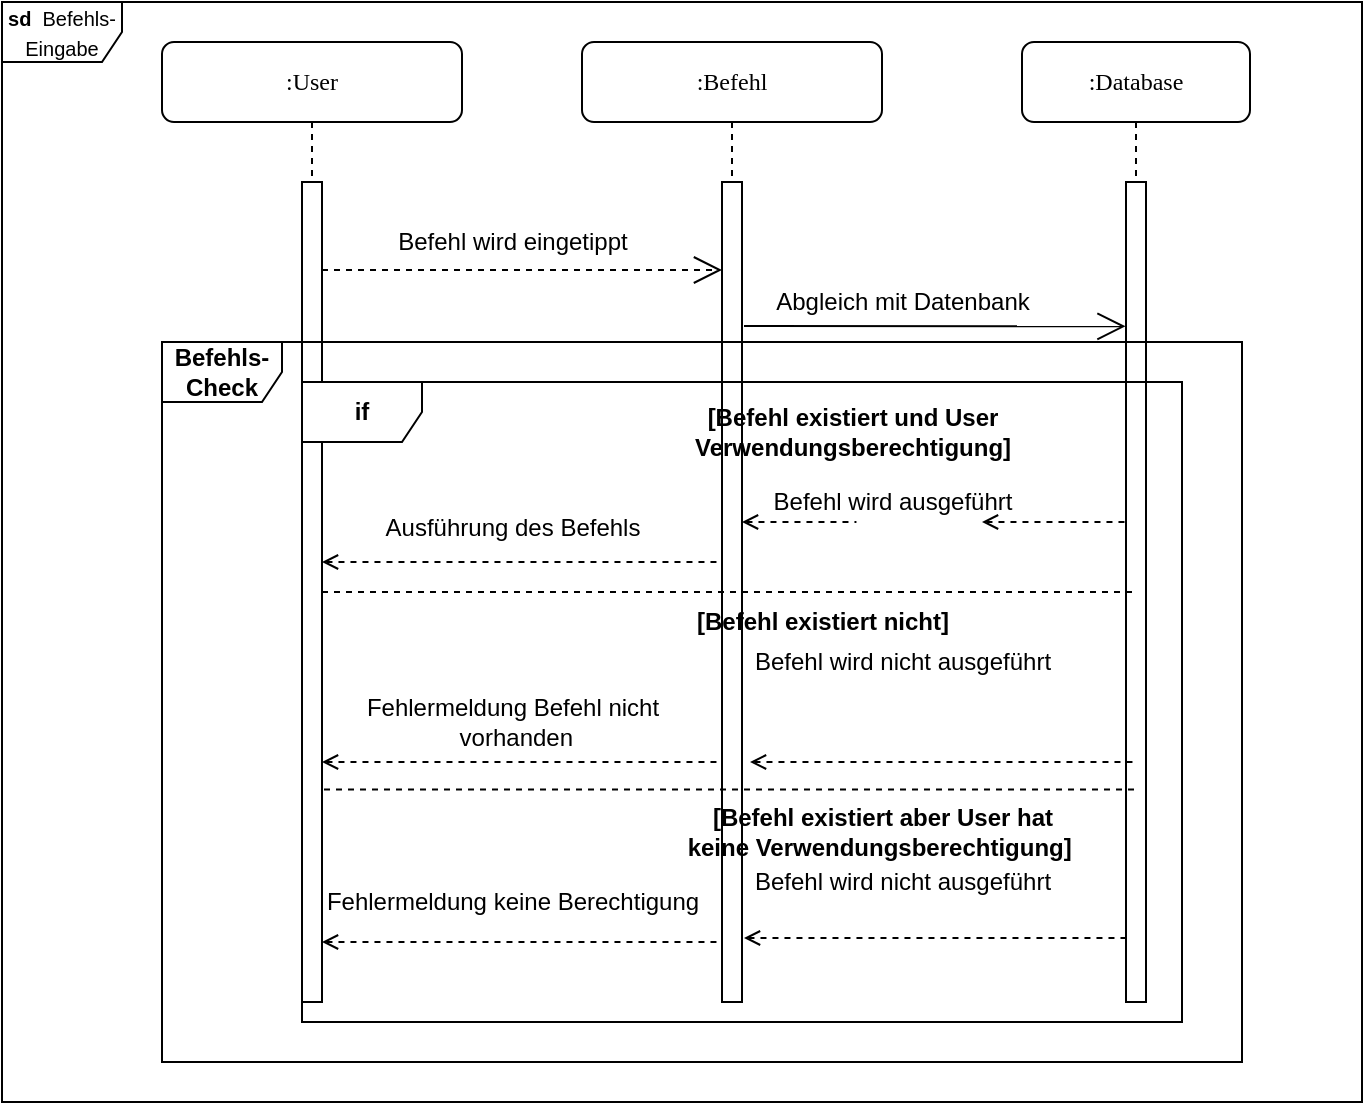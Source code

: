 <mxfile version="12.9.14" type="github"><diagram name="Spiel" id="13e1069c-82ec-6db2-03f1-153e76fe0fe0"><mxGraphModel dx="746" dy="471" grid="1" gridSize="10" guides="1" tooltips="1" connect="1" arrows="1" fold="1" page="1" pageScale="1" pageWidth="1100" pageHeight="850" background="#ffffff" math="0" shadow="0"><root><mxCell id="0"/><mxCell id="1" parent="0"/><mxCell id="7baba1c4bc27f4b0-2" value=":User" style="shape=umlLifeline;perimeter=lifelinePerimeter;whiteSpace=wrap;html=1;container=1;collapsible=0;recursiveResize=0;outlineConnect=0;rounded=1;shadow=0;comic=0;labelBackgroundColor=none;strokeWidth=1;fontFamily=Verdana;fontSize=12;align=center;" parent="1" vertex="1"><mxGeometry x="240" y="70" width="150" height="480" as="geometry"/></mxCell><mxCell id="7baba1c4bc27f4b0-10" value="" style="html=1;points=[];perimeter=orthogonalPerimeter;rounded=0;shadow=0;comic=0;labelBackgroundColor=none;strokeWidth=1;fontFamily=Verdana;fontSize=12;align=center;" parent="7baba1c4bc27f4b0-2" vertex="1"><mxGeometry x="70" y="70" width="10" height="410" as="geometry"/></mxCell><mxCell id="lyvwP952HS7BT2VUgQQ0-14" value="Ausführung des Befehls&lt;br&gt;" style="text;html=1;align=center;verticalAlign=middle;resizable=0;points=[];autosize=1;" parent="7baba1c4bc27f4b0-2" vertex="1"><mxGeometry x="105" y="233" width="140" height="20" as="geometry"/></mxCell><mxCell id="7baba1c4bc27f4b0-3" value=":Befehl" style="shape=umlLifeline;perimeter=lifelinePerimeter;whiteSpace=wrap;html=1;container=1;collapsible=0;recursiveResize=0;outlineConnect=0;rounded=1;shadow=0;comic=0;labelBackgroundColor=none;strokeWidth=1;fontFamily=Verdana;fontSize=12;align=center;" parent="1" vertex="1"><mxGeometry x="450" y="70" width="150" height="480" as="geometry"/></mxCell><mxCell id="7baba1c4bc27f4b0-13" value="" style="html=1;points=[];perimeter=orthogonalPerimeter;rounded=0;shadow=0;comic=0;labelBackgroundColor=none;strokeWidth=1;fontFamily=Verdana;fontSize=12;align=center;" parent="7baba1c4bc27f4b0-3" vertex="1"><mxGeometry x="70" y="70" width="10" height="410" as="geometry"/></mxCell><mxCell id="lyvwP952HS7BT2VUgQQ0-10" value="Befehl wird nicht ausgeführt" style="text;html=1;align=center;verticalAlign=middle;resizable=0;points=[];autosize=1;" parent="7baba1c4bc27f4b0-3" vertex="1"><mxGeometry x="80" y="300" width="160" height="20" as="geometry"/></mxCell><mxCell id="7baba1c4bc27f4b0-4" value=":Database" style="shape=umlLifeline;perimeter=lifelinePerimeter;whiteSpace=wrap;html=1;container=1;collapsible=0;recursiveResize=0;outlineConnect=0;rounded=1;shadow=0;comic=0;labelBackgroundColor=none;strokeWidth=1;fontFamily=Verdana;fontSize=12;align=center;" parent="1" vertex="1"><mxGeometry x="670" y="70" width="114" height="480" as="geometry"/></mxCell><mxCell id="7baba1c4bc27f4b0-16" value="" style="html=1;points=[];perimeter=orthogonalPerimeter;rounded=0;shadow=0;comic=0;labelBackgroundColor=none;strokeWidth=1;fontFamily=Verdana;fontSize=12;align=center;" parent="7baba1c4bc27f4b0-4" vertex="1"><mxGeometry x="52" y="70" width="10" height="410" as="geometry"/></mxCell><mxCell id="lyvwP952HS7BT2VUgQQ0-1" value="" style="endArrow=open;endSize=12;dashed=1;html=1;" parent="1" edge="1"><mxGeometry width="160" relative="1" as="geometry"><mxPoint x="320" y="184" as="sourcePoint"/><mxPoint x="520" y="184" as="targetPoint"/></mxGeometry></mxCell><mxCell id="lyvwP952HS7BT2VUgQQ0-2" value="Befehl wird eingetippt" style="text;html=1;align=center;verticalAlign=middle;resizable=0;points=[];autosize=1;" parent="1" vertex="1"><mxGeometry x="350" y="160" width="130" height="20" as="geometry"/></mxCell><mxCell id="lyvwP952HS7BT2VUgQQ0-6" value="&lt;b&gt;[Befehl existiert aber User hat&lt;br&gt;keine Verwendungsberechtigung]&amp;nbsp;&lt;/b&gt;" style="text;html=1;align=center;verticalAlign=middle;resizable=0;points=[];autosize=1;" parent="1" vertex="1"><mxGeometry x="495" y="450" width="210" height="30" as="geometry"/></mxCell><mxCell id="lyvwP952HS7BT2VUgQQ0-7" value="Abgleich mit Datenbank" style="text;html=1;align=center;verticalAlign=middle;resizable=0;points=[];autosize=1;" parent="1" vertex="1"><mxGeometry x="540" y="190" width="140" height="20" as="geometry"/></mxCell><mxCell id="lyvwP952HS7BT2VUgQQ0-4" value="&lt;b&gt;[Befehl existiert und User &lt;br&gt;Verwendungsberechtigung]&lt;/b&gt;" style="text;html=1;align=center;verticalAlign=middle;resizable=0;points=[];autosize=1;" parent="1" vertex="1"><mxGeometry x="500" y="250" width="170" height="30" as="geometry"/></mxCell><mxCell id="lyvwP952HS7BT2VUgQQ0-5" value="&lt;b&gt;[Befehl existiert nicht]&lt;/b&gt;" style="text;html=1;align=center;verticalAlign=middle;resizable=0;points=[];autosize=1;" parent="1" vertex="1"><mxGeometry x="500" y="350" width="140" height="20" as="geometry"/></mxCell><mxCell id="lyvwP952HS7BT2VUgQQ0-12" value="Befehl wird nicht ausgeführt&lt;br&gt;" style="text;html=1;align=center;verticalAlign=middle;resizable=0;points=[];autosize=1;" parent="1" vertex="1"><mxGeometry x="530" y="480" width="160" height="20" as="geometry"/></mxCell><mxCell id="lyvwP952HS7BT2VUgQQ0-15" value="" style="endArrow=open;endFill=1;endSize=12;html=1;entryX=-0.023;entryY=0.176;entryDx=0;entryDy=0;entryPerimeter=0;" parent="1" target="7baba1c4bc27f4b0-16" edge="1"><mxGeometry width="160" relative="1" as="geometry"><mxPoint x="531" y="212" as="sourcePoint"/><mxPoint x="720" y="209" as="targetPoint"/></mxGeometry></mxCell><mxCell id="lyvwP952HS7BT2VUgQQ0-17" value="" style="endArrow=none;endFill=0;endSize=12;html=1;dashed=1;startArrow=open;startFill=0;" parent="1" source="7baba1c4bc27f4b0-10" edge="1"><mxGeometry width="160" relative="1" as="geometry"><mxPoint x="335" y="330" as="sourcePoint"/><mxPoint x="520" y="330" as="targetPoint"/><Array as="points"><mxPoint x="400" y="330"/></Array></mxGeometry></mxCell><mxCell id="lyvwP952HS7BT2VUgQQ0-16" value="" style="endArrow=none;endFill=0;endSize=12;html=1;startArrow=open;startFill=0;dashed=1;" parent="1" source="lyvwP952HS7BT2VUgQQ0-9" edge="1"><mxGeometry width="160" relative="1" as="geometry"><mxPoint x="540" y="320" as="sourcePoint"/><mxPoint x="722" y="310" as="targetPoint"/><Array as="points"><mxPoint x="650" y="310"/></Array></mxGeometry></mxCell><mxCell id="lyvwP952HS7BT2VUgQQ0-19" value="" style="endArrow=none;endFill=0;endSize=12;html=1;dashed=1;startArrow=open;startFill=0;" parent="1" source="7baba1c4bc27f4b0-10" target="7baba1c4bc27f4b0-13" edge="1"><mxGeometry width="160" relative="1" as="geometry"><mxPoint x="330" y="430" as="sourcePoint"/><mxPoint x="500" y="430" as="targetPoint"/><Array as="points"><mxPoint x="360" y="430"/></Array></mxGeometry></mxCell><mxCell id="lyvwP952HS7BT2VUgQQ0-20" value="" style="endArrow=none;endFill=0;endSize=12;html=1;dashed=1;startArrow=open;startFill=0;entryX=-0.023;entryY=0.922;entryDx=0;entryDy=0;entryPerimeter=0;" parent="1" target="7baba1c4bc27f4b0-16" edge="1"><mxGeometry width="160" relative="1" as="geometry"><mxPoint x="531" y="518" as="sourcePoint"/><mxPoint x="720" y="500" as="targetPoint"/></mxGeometry></mxCell><mxCell id="lyvwP952HS7BT2VUgQQ0-21" value="" style="endArrow=none;endFill=0;endSize=12;html=1;dashed=1;startArrow=open;startFill=0;" parent="1" source="7baba1c4bc27f4b0-10" edge="1"><mxGeometry width="160" relative="1" as="geometry"><mxPoint x="340" y="520" as="sourcePoint"/><mxPoint x="520" y="520" as="targetPoint"/><Array as="points"><mxPoint x="440" y="520"/></Array></mxGeometry></mxCell><mxCell id="lyvwP952HS7BT2VUgQQ0-18" value="" style="endArrow=none;endFill=0;endSize=12;html=1;startArrow=open;startFill=0;dashed=1;" parent="1" target="7baba1c4bc27f4b0-4" edge="1"><mxGeometry width="160" relative="1" as="geometry"><mxPoint x="534" y="430" as="sourcePoint"/><mxPoint x="720" y="400" as="targetPoint"/><Array as="points"><mxPoint x="680" y="430"/></Array></mxGeometry></mxCell><mxCell id="lyvwP952HS7BT2VUgQQ0-11" value="Fehlermeldung Befehl nicht&lt;br&gt;&amp;nbsp;vorhanden" style="text;html=1;align=center;verticalAlign=middle;resizable=0;points=[];autosize=1;" parent="1" vertex="1"><mxGeometry x="335" y="395" width="160" height="30" as="geometry"/></mxCell><mxCell id="lyvwP952HS7BT2VUgQQ0-13" value="Fehlermeldung keine Berechtigung" style="text;html=1;align=center;verticalAlign=middle;resizable=0;points=[];autosize=1;" parent="1" vertex="1"><mxGeometry x="315" y="490" width="200" height="20" as="geometry"/></mxCell><mxCell id="6yugD3shXe9ulHiQ85uq-4" value="" style="endArrow=none;dashed=1;html=1;" parent="1" source="7baba1c4bc27f4b0-10" target="7baba1c4bc27f4b0-4" edge="1"><mxGeometry width="50" height="50" relative="1" as="geometry"><mxPoint x="480" y="370" as="sourcePoint"/><mxPoint x="530" y="320" as="targetPoint"/></mxGeometry></mxCell><mxCell id="6yugD3shXe9ulHiQ85uq-5" value="" style="endArrow=none;dashed=1;html=1;exitX=1.1;exitY=0.741;exitDx=0;exitDy=0;exitPerimeter=0;" parent="1" source="7baba1c4bc27f4b0-10" target="7baba1c4bc27f4b0-4" edge="1"><mxGeometry width="50" height="50" relative="1" as="geometry"><mxPoint x="480" y="490" as="sourcePoint"/><mxPoint x="530" y="440" as="targetPoint"/></mxGeometry></mxCell><mxCell id="lyvwP952HS7BT2VUgQQ0-9" value="Befehl wird ausgeführt" style="text;html=1;align=center;verticalAlign=middle;resizable=0;points=[];autosize=1;" parent="1" vertex="1"><mxGeometry x="540" y="290" width="130" height="20" as="geometry"/></mxCell><mxCell id="6yugD3shXe9ulHiQ85uq-6" value="" style="endArrow=none;endFill=0;endSize=12;html=1;startArrow=open;startFill=0;dashed=1;" parent="1" source="7baba1c4bc27f4b0-13" target="lyvwP952HS7BT2VUgQQ0-9" edge="1"><mxGeometry width="160" relative="1" as="geometry"><mxPoint x="530" y="310" as="sourcePoint"/><mxPoint x="722" y="310" as="targetPoint"/><Array as="points"/></mxGeometry></mxCell><mxCell id="6yugD3shXe9ulHiQ85uq-7" value="&lt;b&gt;if&lt;br&gt;&lt;/b&gt;" style="shape=umlFrame;whiteSpace=wrap;html=1;" parent="1" vertex="1"><mxGeometry x="310" y="240" width="440" height="320" as="geometry"/></mxCell><mxCell id="6yugD3shXe9ulHiQ85uq-8" value="&lt;b&gt;Befehls-&lt;br&gt;Check&lt;br&gt;&lt;/b&gt;" style="shape=umlFrame;whiteSpace=wrap;html=1;" parent="1" vertex="1"><mxGeometry x="240" y="220" width="540" height="360" as="geometry"/></mxCell><mxCell id="6yugD3shXe9ulHiQ85uq-9" value="&lt;font style=&quot;font-size: 10px&quot;&gt;&lt;b&gt;sd &amp;nbsp;&lt;/b&gt;Befehls-&lt;br&gt;Eingabe&lt;/font&gt;" style="shape=umlFrame;whiteSpace=wrap;html=1;" parent="1" vertex="1"><mxGeometry x="160" y="50" width="680" height="550" as="geometry"/></mxCell></root></mxGraphModel></diagram></mxfile>
